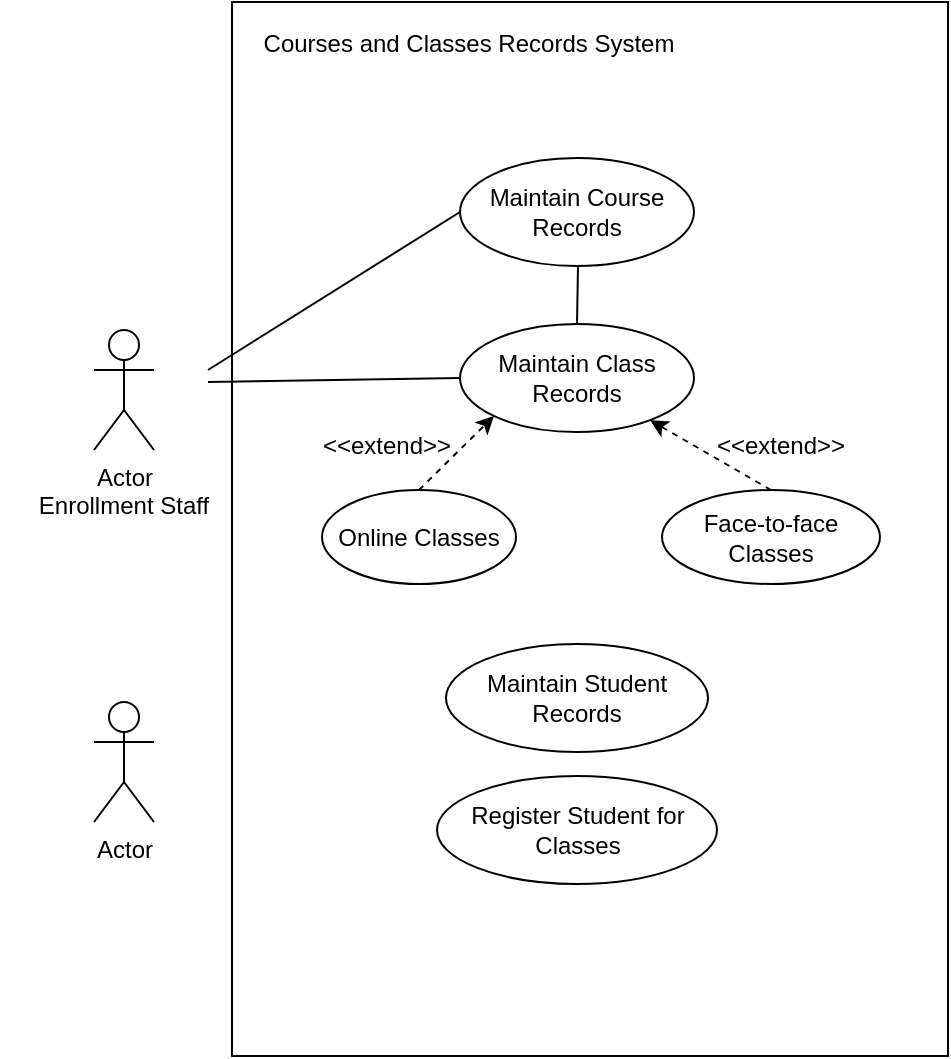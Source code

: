 <mxfile version="13.9.8" type="github">
  <diagram id="NBsBnvd8ooWzO1W_3-nQ" name="Page-1">
    <mxGraphModel dx="1975" dy="555" grid="0" gridSize="10" guides="1" tooltips="1" connect="1" arrows="1" fold="1" page="1" pageScale="1" pageWidth="1100" pageHeight="850" math="0" shadow="0">
      <root>
        <mxCell id="0" />
        <mxCell id="1" parent="0" />
        <mxCell id="ZPE_WtxlJSAoX5hBNASI-1" value="" style="rounded=0;whiteSpace=wrap;html=1;fillColor=none;" vertex="1" parent="1">
          <mxGeometry x="103" y="79" width="358" height="527" as="geometry" />
        </mxCell>
        <mxCell id="ZPE_WtxlJSAoX5hBNASI-2" value="Actor" style="shape=umlActor;verticalLabelPosition=bottom;verticalAlign=top;html=1;outlineConnect=0;fillColor=none;" vertex="1" parent="1">
          <mxGeometry x="34" y="243" width="30" height="60" as="geometry" />
        </mxCell>
        <mxCell id="ZPE_WtxlJSAoX5hBNASI-3" value="Maintain Course Records" style="ellipse;whiteSpace=wrap;html=1;fillColor=none;" vertex="1" parent="1">
          <mxGeometry x="217" y="157" width="117" height="54" as="geometry" />
        </mxCell>
        <mxCell id="ZPE_WtxlJSAoX5hBNASI-4" value="Maintain Class Records" style="ellipse;whiteSpace=wrap;html=1;fillColor=none;" vertex="1" parent="1">
          <mxGeometry x="217" y="240" width="117" height="54" as="geometry" />
        </mxCell>
        <mxCell id="ZPE_WtxlJSAoX5hBNASI-5" value="Face-to-face Classes" style="ellipse;whiteSpace=wrap;html=1;fillColor=none;" vertex="1" parent="1">
          <mxGeometry x="318" y="323" width="109" height="47" as="geometry" />
        </mxCell>
        <mxCell id="ZPE_WtxlJSAoX5hBNASI-6" value="Online Classes" style="ellipse;whiteSpace=wrap;html=1;fillColor=none;" vertex="1" parent="1">
          <mxGeometry x="148" y="323" width="97" height="47" as="geometry" />
        </mxCell>
        <mxCell id="ZPE_WtxlJSAoX5hBNASI-7" value="" style="endArrow=classic;html=1;exitX=0.5;exitY=0;exitDx=0;exitDy=0;dashed=1;" edge="1" parent="1" source="ZPE_WtxlJSAoX5hBNASI-6">
          <mxGeometry width="50" height="50" relative="1" as="geometry">
            <mxPoint x="184" y="336" as="sourcePoint" />
            <mxPoint x="234" y="286" as="targetPoint" />
          </mxGeometry>
        </mxCell>
        <mxCell id="ZPE_WtxlJSAoX5hBNASI-8" value="&amp;lt;&amp;lt;extend&amp;gt;&amp;gt;" style="text;html=1;align=center;verticalAlign=middle;resizable=0;points=[];autosize=1;" vertex="1" parent="1">
          <mxGeometry x="143" y="292" width="74" height="18" as="geometry" />
        </mxCell>
        <mxCell id="ZPE_WtxlJSAoX5hBNASI-10" value="" style="endArrow=classic;html=1;exitX=0.5;exitY=0;exitDx=0;exitDy=0;dashed=1;" edge="1" parent="1" source="ZPE_WtxlJSAoX5hBNASI-5" target="ZPE_WtxlJSAoX5hBNASI-4">
          <mxGeometry width="50" height="50" relative="1" as="geometry">
            <mxPoint x="206.5" y="333" as="sourcePoint" />
            <mxPoint x="244" y="296" as="targetPoint" />
          </mxGeometry>
        </mxCell>
        <mxCell id="ZPE_WtxlJSAoX5hBNASI-11" value="&amp;lt;&amp;lt;extend&amp;gt;&amp;gt;" style="text;html=1;align=center;verticalAlign=middle;resizable=0;points=[];autosize=1;" vertex="1" parent="1">
          <mxGeometry x="340" y="292" width="74" height="18" as="geometry" />
        </mxCell>
        <mxCell id="ZPE_WtxlJSAoX5hBNASI-12" value="Courses and Classes Records System" style="text;html=1;align=center;verticalAlign=middle;resizable=0;points=[];autosize=1;" vertex="1" parent="1">
          <mxGeometry x="113" y="91" width="215" height="18" as="geometry" />
        </mxCell>
        <mxCell id="ZPE_WtxlJSAoX5hBNASI-13" value="" style="endArrow=none;html=1;entryX=0;entryY=0.5;entryDx=0;entryDy=0;" edge="1" parent="1" target="ZPE_WtxlJSAoX5hBNASI-3">
          <mxGeometry width="50" height="50" relative="1" as="geometry">
            <mxPoint x="91" y="263" as="sourcePoint" />
            <mxPoint x="155" y="193" as="targetPoint" />
          </mxGeometry>
        </mxCell>
        <mxCell id="ZPE_WtxlJSAoX5hBNASI-14" value="" style="endArrow=none;html=1;exitX=0.5;exitY=0;exitDx=0;exitDy=0;" edge="1" parent="1" source="ZPE_WtxlJSAoX5hBNASI-4">
          <mxGeometry width="50" height="50" relative="1" as="geometry">
            <mxPoint x="226" y="261" as="sourcePoint" />
            <mxPoint x="276" y="211" as="targetPoint" />
          </mxGeometry>
        </mxCell>
        <mxCell id="ZPE_WtxlJSAoX5hBNASI-15" value="" style="endArrow=none;html=1;entryX=0;entryY=0.5;entryDx=0;entryDy=0;" edge="1" parent="1" target="ZPE_WtxlJSAoX5hBNASI-4">
          <mxGeometry width="50" height="50" relative="1" as="geometry">
            <mxPoint x="91" y="269" as="sourcePoint" />
            <mxPoint x="141" y="219" as="targetPoint" />
          </mxGeometry>
        </mxCell>
        <mxCell id="ZPE_WtxlJSAoX5hBNASI-18" value="Enrollment Staff" style="text;html=1;strokeColor=none;fillColor=none;align=center;verticalAlign=middle;whiteSpace=wrap;rounded=0;" vertex="1" parent="1">
          <mxGeometry x="-13" y="323" width="124" height="16" as="geometry" />
        </mxCell>
        <mxCell id="ZPE_WtxlJSAoX5hBNASI-20" value="Maintain Student Records" style="ellipse;whiteSpace=wrap;html=1;fillColor=none;" vertex="1" parent="1">
          <mxGeometry x="210" y="400" width="131" height="54" as="geometry" />
        </mxCell>
        <mxCell id="ZPE_WtxlJSAoX5hBNASI-21" value="Register Student for Classes" style="ellipse;whiteSpace=wrap;html=1;fillColor=none;" vertex="1" parent="1">
          <mxGeometry x="205.5" y="466" width="140" height="54" as="geometry" />
        </mxCell>
        <mxCell id="ZPE_WtxlJSAoX5hBNASI-22" value="Actor" style="shape=umlActor;verticalLabelPosition=bottom;verticalAlign=top;html=1;outlineConnect=0;fillColor=none;" vertex="1" parent="1">
          <mxGeometry x="34" y="429" width="30" height="60" as="geometry" />
        </mxCell>
      </root>
    </mxGraphModel>
  </diagram>
</mxfile>
